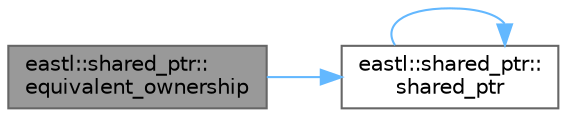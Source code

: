 digraph "eastl::shared_ptr::equivalent_ownership"
{
 // LATEX_PDF_SIZE
  bgcolor="transparent";
  edge [fontname=Helvetica,fontsize=10,labelfontname=Helvetica,labelfontsize=10];
  node [fontname=Helvetica,fontsize=10,shape=box,height=0.2,width=0.4];
  rankdir="LR";
  Node1 [id="Node000001",label="eastl::shared_ptr::\lequivalent_ownership",height=0.2,width=0.4,color="gray40", fillcolor="grey60", style="filled", fontcolor="black",tooltip="Returns true if the given shared_ptr ows the same T pointer that we do."];
  Node1 -> Node2 [id="edge3_Node000001_Node000002",color="steelblue1",style="solid",tooltip=" "];
  Node2 [id="Node000002",label="eastl::shared_ptr::\lshared_ptr",height=0.2,width=0.4,color="grey40", fillcolor="white", style="filled",URL="$classeastl_1_1shared__ptr.html#ab2104fa6e839672da3c30400e8325e52",tooltip=" "];
  Node2 -> Node2 [id="edge4_Node000002_Node000002",color="steelblue1",style="solid",tooltip=" "];
}
